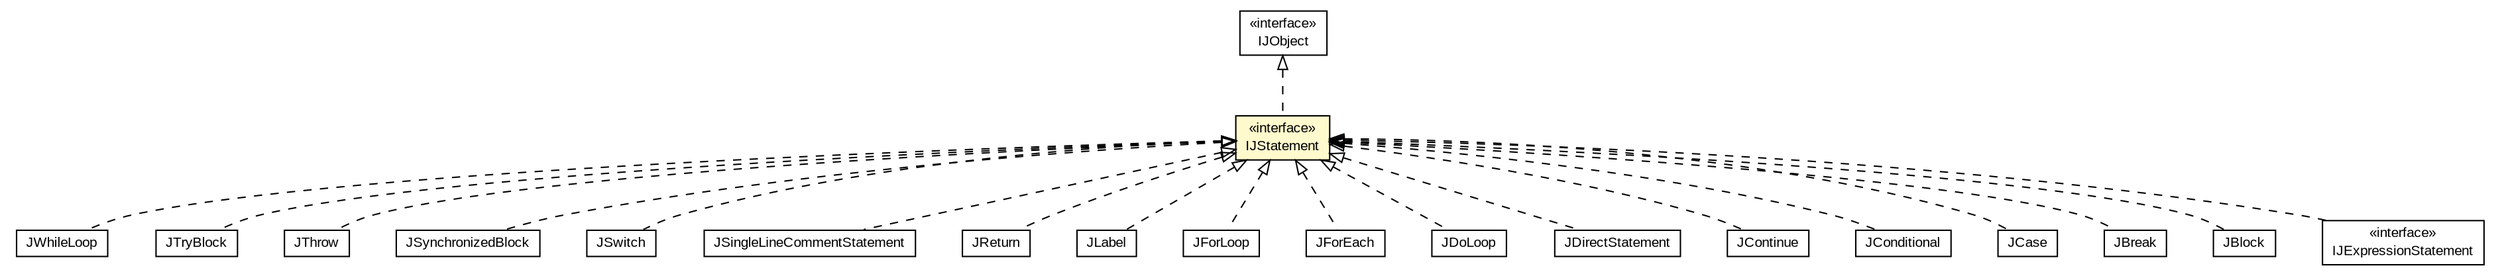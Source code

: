 #!/usr/local/bin/dot
#
# Class diagram 
# Generated by UMLGraph version 5.1 (http://www.umlgraph.org/)
#

digraph G {
	edge [fontname="arial",fontsize=10,labelfontname="arial",labelfontsize=10];
	node [fontname="arial",fontsize=10,shape=plaintext];
	nodesep=0.25;
	ranksep=0.5;
	// com.helger.jcodemodel.JWhileLoop
	c9650 [label=<<table title="com.helger.jcodemodel.JWhileLoop" border="0" cellborder="1" cellspacing="0" cellpadding="2" port="p" href="./JWhileLoop.html">
		<tr><td><table border="0" cellspacing="0" cellpadding="1">
<tr><td align="center" balign="center"> JWhileLoop </td></tr>
		</table></td></tr>
		</table>>, fontname="arial", fontcolor="black", fontsize=10.0];
	// com.helger.jcodemodel.JTryBlock
	c9655 [label=<<table title="com.helger.jcodemodel.JTryBlock" border="0" cellborder="1" cellspacing="0" cellpadding="2" port="p" href="./JTryBlock.html">
		<tr><td><table border="0" cellspacing="0" cellpadding="1">
<tr><td align="center" balign="center"> JTryBlock </td></tr>
		</table></td></tr>
		</table>>, fontname="arial", fontcolor="black", fontsize=10.0];
	// com.helger.jcodemodel.JThrow
	c9656 [label=<<table title="com.helger.jcodemodel.JThrow" border="0" cellborder="1" cellspacing="0" cellpadding="2" port="p" href="./JThrow.html">
		<tr><td><table border="0" cellspacing="0" cellpadding="1">
<tr><td align="center" balign="center"> JThrow </td></tr>
		</table></td></tr>
		</table>>, fontname="arial", fontcolor="black", fontsize=10.0];
	// com.helger.jcodemodel.JSynchronizedBlock
	c9657 [label=<<table title="com.helger.jcodemodel.JSynchronizedBlock" border="0" cellborder="1" cellspacing="0" cellpadding="2" port="p" href="./JSynchronizedBlock.html">
		<tr><td><table border="0" cellspacing="0" cellpadding="1">
<tr><td align="center" balign="center"> JSynchronizedBlock </td></tr>
		</table></td></tr>
		</table>>, fontname="arial", fontcolor="black", fontsize=10.0];
	// com.helger.jcodemodel.JSwitch
	c9658 [label=<<table title="com.helger.jcodemodel.JSwitch" border="0" cellborder="1" cellspacing="0" cellpadding="2" port="p" href="./JSwitch.html">
		<tr><td><table border="0" cellspacing="0" cellpadding="1">
<tr><td align="center" balign="center"> JSwitch </td></tr>
		</table></td></tr>
		</table>>, fontname="arial", fontcolor="black", fontsize=10.0];
	// com.helger.jcodemodel.JSingleLineCommentStatement
	c9660 [label=<<table title="com.helger.jcodemodel.JSingleLineCommentStatement" border="0" cellborder="1" cellspacing="0" cellpadding="2" port="p" href="./JSingleLineCommentStatement.html">
		<tr><td><table border="0" cellspacing="0" cellpadding="1">
<tr><td align="center" balign="center"> JSingleLineCommentStatement </td></tr>
		</table></td></tr>
		</table>>, fontname="arial", fontcolor="black", fontsize=10.0];
	// com.helger.jcodemodel.JReturn
	c9661 [label=<<table title="com.helger.jcodemodel.JReturn" border="0" cellborder="1" cellspacing="0" cellpadding="2" port="p" href="./JReturn.html">
		<tr><td><table border="0" cellspacing="0" cellpadding="1">
<tr><td align="center" balign="center"> JReturn </td></tr>
		</table></td></tr>
		</table>>, fontname="arial", fontcolor="black", fontsize=10.0];
	// com.helger.jcodemodel.JLabel
	c9678 [label=<<table title="com.helger.jcodemodel.JLabel" border="0" cellborder="1" cellspacing="0" cellpadding="2" port="p" href="./JLabel.html">
		<tr><td><table border="0" cellspacing="0" cellpadding="1">
<tr><td align="center" balign="center"> JLabel </td></tr>
		</table></td></tr>
		</table>>, fontname="arial", fontcolor="black", fontsize=10.0];
	// com.helger.jcodemodel.JForLoop
	c9682 [label=<<table title="com.helger.jcodemodel.JForLoop" border="0" cellborder="1" cellspacing="0" cellpadding="2" port="p" href="./JForLoop.html">
		<tr><td><table border="0" cellspacing="0" cellpadding="1">
<tr><td align="center" balign="center"> JForLoop </td></tr>
		</table></td></tr>
		</table>>, fontname="arial", fontcolor="black", fontsize=10.0];
	// com.helger.jcodemodel.JForEach
	c9683 [label=<<table title="com.helger.jcodemodel.JForEach" border="0" cellborder="1" cellspacing="0" cellpadding="2" port="p" href="./JForEach.html">
		<tr><td><table border="0" cellspacing="0" cellpadding="1">
<tr><td align="center" balign="center"> JForEach </td></tr>
		</table></td></tr>
		</table>>, fontname="arial", fontcolor="black", fontsize=10.0];
	// com.helger.jcodemodel.JDoLoop
	c9691 [label=<<table title="com.helger.jcodemodel.JDoLoop" border="0" cellborder="1" cellspacing="0" cellpadding="2" port="p" href="./JDoLoop.html">
		<tr><td><table border="0" cellspacing="0" cellpadding="1">
<tr><td align="center" balign="center"> JDoLoop </td></tr>
		</table></td></tr>
		</table>>, fontname="arial", fontcolor="black", fontsize=10.0];
	// com.helger.jcodemodel.JDirectStatement
	c9693 [label=<<table title="com.helger.jcodemodel.JDirectStatement" border="0" cellborder="1" cellspacing="0" cellpadding="2" port="p" href="./JDirectStatement.html">
		<tr><td><table border="0" cellspacing="0" cellpadding="1">
<tr><td align="center" balign="center"> JDirectStatement </td></tr>
		</table></td></tr>
		</table>>, fontname="arial", fontcolor="black", fontsize=10.0];
	// com.helger.jcodemodel.JContinue
	c9696 [label=<<table title="com.helger.jcodemodel.JContinue" border="0" cellborder="1" cellspacing="0" cellpadding="2" port="p" href="./JContinue.html">
		<tr><td><table border="0" cellspacing="0" cellpadding="1">
<tr><td align="center" balign="center"> JContinue </td></tr>
		</table></td></tr>
		</table>>, fontname="arial", fontcolor="black", fontsize=10.0];
	// com.helger.jcodemodel.JConditional
	c9697 [label=<<table title="com.helger.jcodemodel.JConditional" border="0" cellborder="1" cellspacing="0" cellpadding="2" port="p" href="./JConditional.html">
		<tr><td><table border="0" cellspacing="0" cellpadding="1">
<tr><td align="center" balign="center"> JConditional </td></tr>
		</table></td></tr>
		</table>>, fontname="arial", fontcolor="black", fontsize=10.0];
	// com.helger.jcodemodel.JCase
	c9703 [label=<<table title="com.helger.jcodemodel.JCase" border="0" cellborder="1" cellspacing="0" cellpadding="2" port="p" href="./JCase.html">
		<tr><td><table border="0" cellspacing="0" cellpadding="1">
<tr><td align="center" balign="center"> JCase </td></tr>
		</table></td></tr>
		</table>>, fontname="arial", fontcolor="black", fontsize=10.0];
	// com.helger.jcodemodel.JBreak
	c9704 [label=<<table title="com.helger.jcodemodel.JBreak" border="0" cellborder="1" cellspacing="0" cellpadding="2" port="p" href="./JBreak.html">
		<tr><td><table border="0" cellspacing="0" cellpadding="1">
<tr><td align="center" balign="center"> JBreak </td></tr>
		</table></td></tr>
		</table>>, fontname="arial", fontcolor="black", fontsize=10.0];
	// com.helger.jcodemodel.JBlock
	c9705 [label=<<table title="com.helger.jcodemodel.JBlock" border="0" cellborder="1" cellspacing="0" cellpadding="2" port="p" href="./JBlock.html">
		<tr><td><table border="0" cellspacing="0" cellpadding="1">
<tr><td align="center" balign="center"> JBlock </td></tr>
		</table></td></tr>
		</table>>, fontname="arial", fontcolor="black", fontsize=10.0];
	// com.helger.jcodemodel.IJStatement
	c9719 [label=<<table title="com.helger.jcodemodel.IJStatement" border="0" cellborder="1" cellspacing="0" cellpadding="2" port="p" bgcolor="lemonChiffon" href="./IJStatement.html">
		<tr><td><table border="0" cellspacing="0" cellpadding="1">
<tr><td align="center" balign="center"> &#171;interface&#187; </td></tr>
<tr><td align="center" balign="center"> IJStatement </td></tr>
		</table></td></tr>
		</table>>, fontname="arial", fontcolor="black", fontsize=10.0];
	// com.helger.jcodemodel.IJObject
	c9722 [label=<<table title="com.helger.jcodemodel.IJObject" border="0" cellborder="1" cellspacing="0" cellpadding="2" port="p" href="./IJObject.html">
		<tr><td><table border="0" cellspacing="0" cellpadding="1">
<tr><td align="center" balign="center"> &#171;interface&#187; </td></tr>
<tr><td align="center" balign="center"> IJObject </td></tr>
		</table></td></tr>
		</table>>, fontname="arial", fontcolor="black", fontsize=10.0];
	// com.helger.jcodemodel.IJExpressionStatement
	c9725 [label=<<table title="com.helger.jcodemodel.IJExpressionStatement" border="0" cellborder="1" cellspacing="0" cellpadding="2" port="p" href="./IJExpressionStatement.html">
		<tr><td><table border="0" cellspacing="0" cellpadding="1">
<tr><td align="center" balign="center"> &#171;interface&#187; </td></tr>
<tr><td align="center" balign="center"> IJExpressionStatement </td></tr>
		</table></td></tr>
		</table>>, fontname="arial", fontcolor="black", fontsize=10.0];
	//com.helger.jcodemodel.JWhileLoop implements com.helger.jcodemodel.IJStatement
	c9719:p -> c9650:p [dir=back,arrowtail=empty,style=dashed];
	//com.helger.jcodemodel.JTryBlock implements com.helger.jcodemodel.IJStatement
	c9719:p -> c9655:p [dir=back,arrowtail=empty,style=dashed];
	//com.helger.jcodemodel.JThrow implements com.helger.jcodemodel.IJStatement
	c9719:p -> c9656:p [dir=back,arrowtail=empty,style=dashed];
	//com.helger.jcodemodel.JSynchronizedBlock implements com.helger.jcodemodel.IJStatement
	c9719:p -> c9657:p [dir=back,arrowtail=empty,style=dashed];
	//com.helger.jcodemodel.JSwitch implements com.helger.jcodemodel.IJStatement
	c9719:p -> c9658:p [dir=back,arrowtail=empty,style=dashed];
	//com.helger.jcodemodel.JSingleLineCommentStatement implements com.helger.jcodemodel.IJStatement
	c9719:p -> c9660:p [dir=back,arrowtail=empty,style=dashed];
	//com.helger.jcodemodel.JReturn implements com.helger.jcodemodel.IJStatement
	c9719:p -> c9661:p [dir=back,arrowtail=empty,style=dashed];
	//com.helger.jcodemodel.JLabel implements com.helger.jcodemodel.IJStatement
	c9719:p -> c9678:p [dir=back,arrowtail=empty,style=dashed];
	//com.helger.jcodemodel.JForLoop implements com.helger.jcodemodel.IJStatement
	c9719:p -> c9682:p [dir=back,arrowtail=empty,style=dashed];
	//com.helger.jcodemodel.JForEach implements com.helger.jcodemodel.IJStatement
	c9719:p -> c9683:p [dir=back,arrowtail=empty,style=dashed];
	//com.helger.jcodemodel.JDoLoop implements com.helger.jcodemodel.IJStatement
	c9719:p -> c9691:p [dir=back,arrowtail=empty,style=dashed];
	//com.helger.jcodemodel.JDirectStatement implements com.helger.jcodemodel.IJStatement
	c9719:p -> c9693:p [dir=back,arrowtail=empty,style=dashed];
	//com.helger.jcodemodel.JContinue implements com.helger.jcodemodel.IJStatement
	c9719:p -> c9696:p [dir=back,arrowtail=empty,style=dashed];
	//com.helger.jcodemodel.JConditional implements com.helger.jcodemodel.IJStatement
	c9719:p -> c9697:p [dir=back,arrowtail=empty,style=dashed];
	//com.helger.jcodemodel.JCase implements com.helger.jcodemodel.IJStatement
	c9719:p -> c9703:p [dir=back,arrowtail=empty,style=dashed];
	//com.helger.jcodemodel.JBreak implements com.helger.jcodemodel.IJStatement
	c9719:p -> c9704:p [dir=back,arrowtail=empty,style=dashed];
	//com.helger.jcodemodel.JBlock implements com.helger.jcodemodel.IJStatement
	c9719:p -> c9705:p [dir=back,arrowtail=empty,style=dashed];
	//com.helger.jcodemodel.IJStatement implements com.helger.jcodemodel.IJObject
	c9722:p -> c9719:p [dir=back,arrowtail=empty,style=dashed];
	//com.helger.jcodemodel.IJExpressionStatement implements com.helger.jcodemodel.IJStatement
	c9719:p -> c9725:p [dir=back,arrowtail=empty,style=dashed];
}

